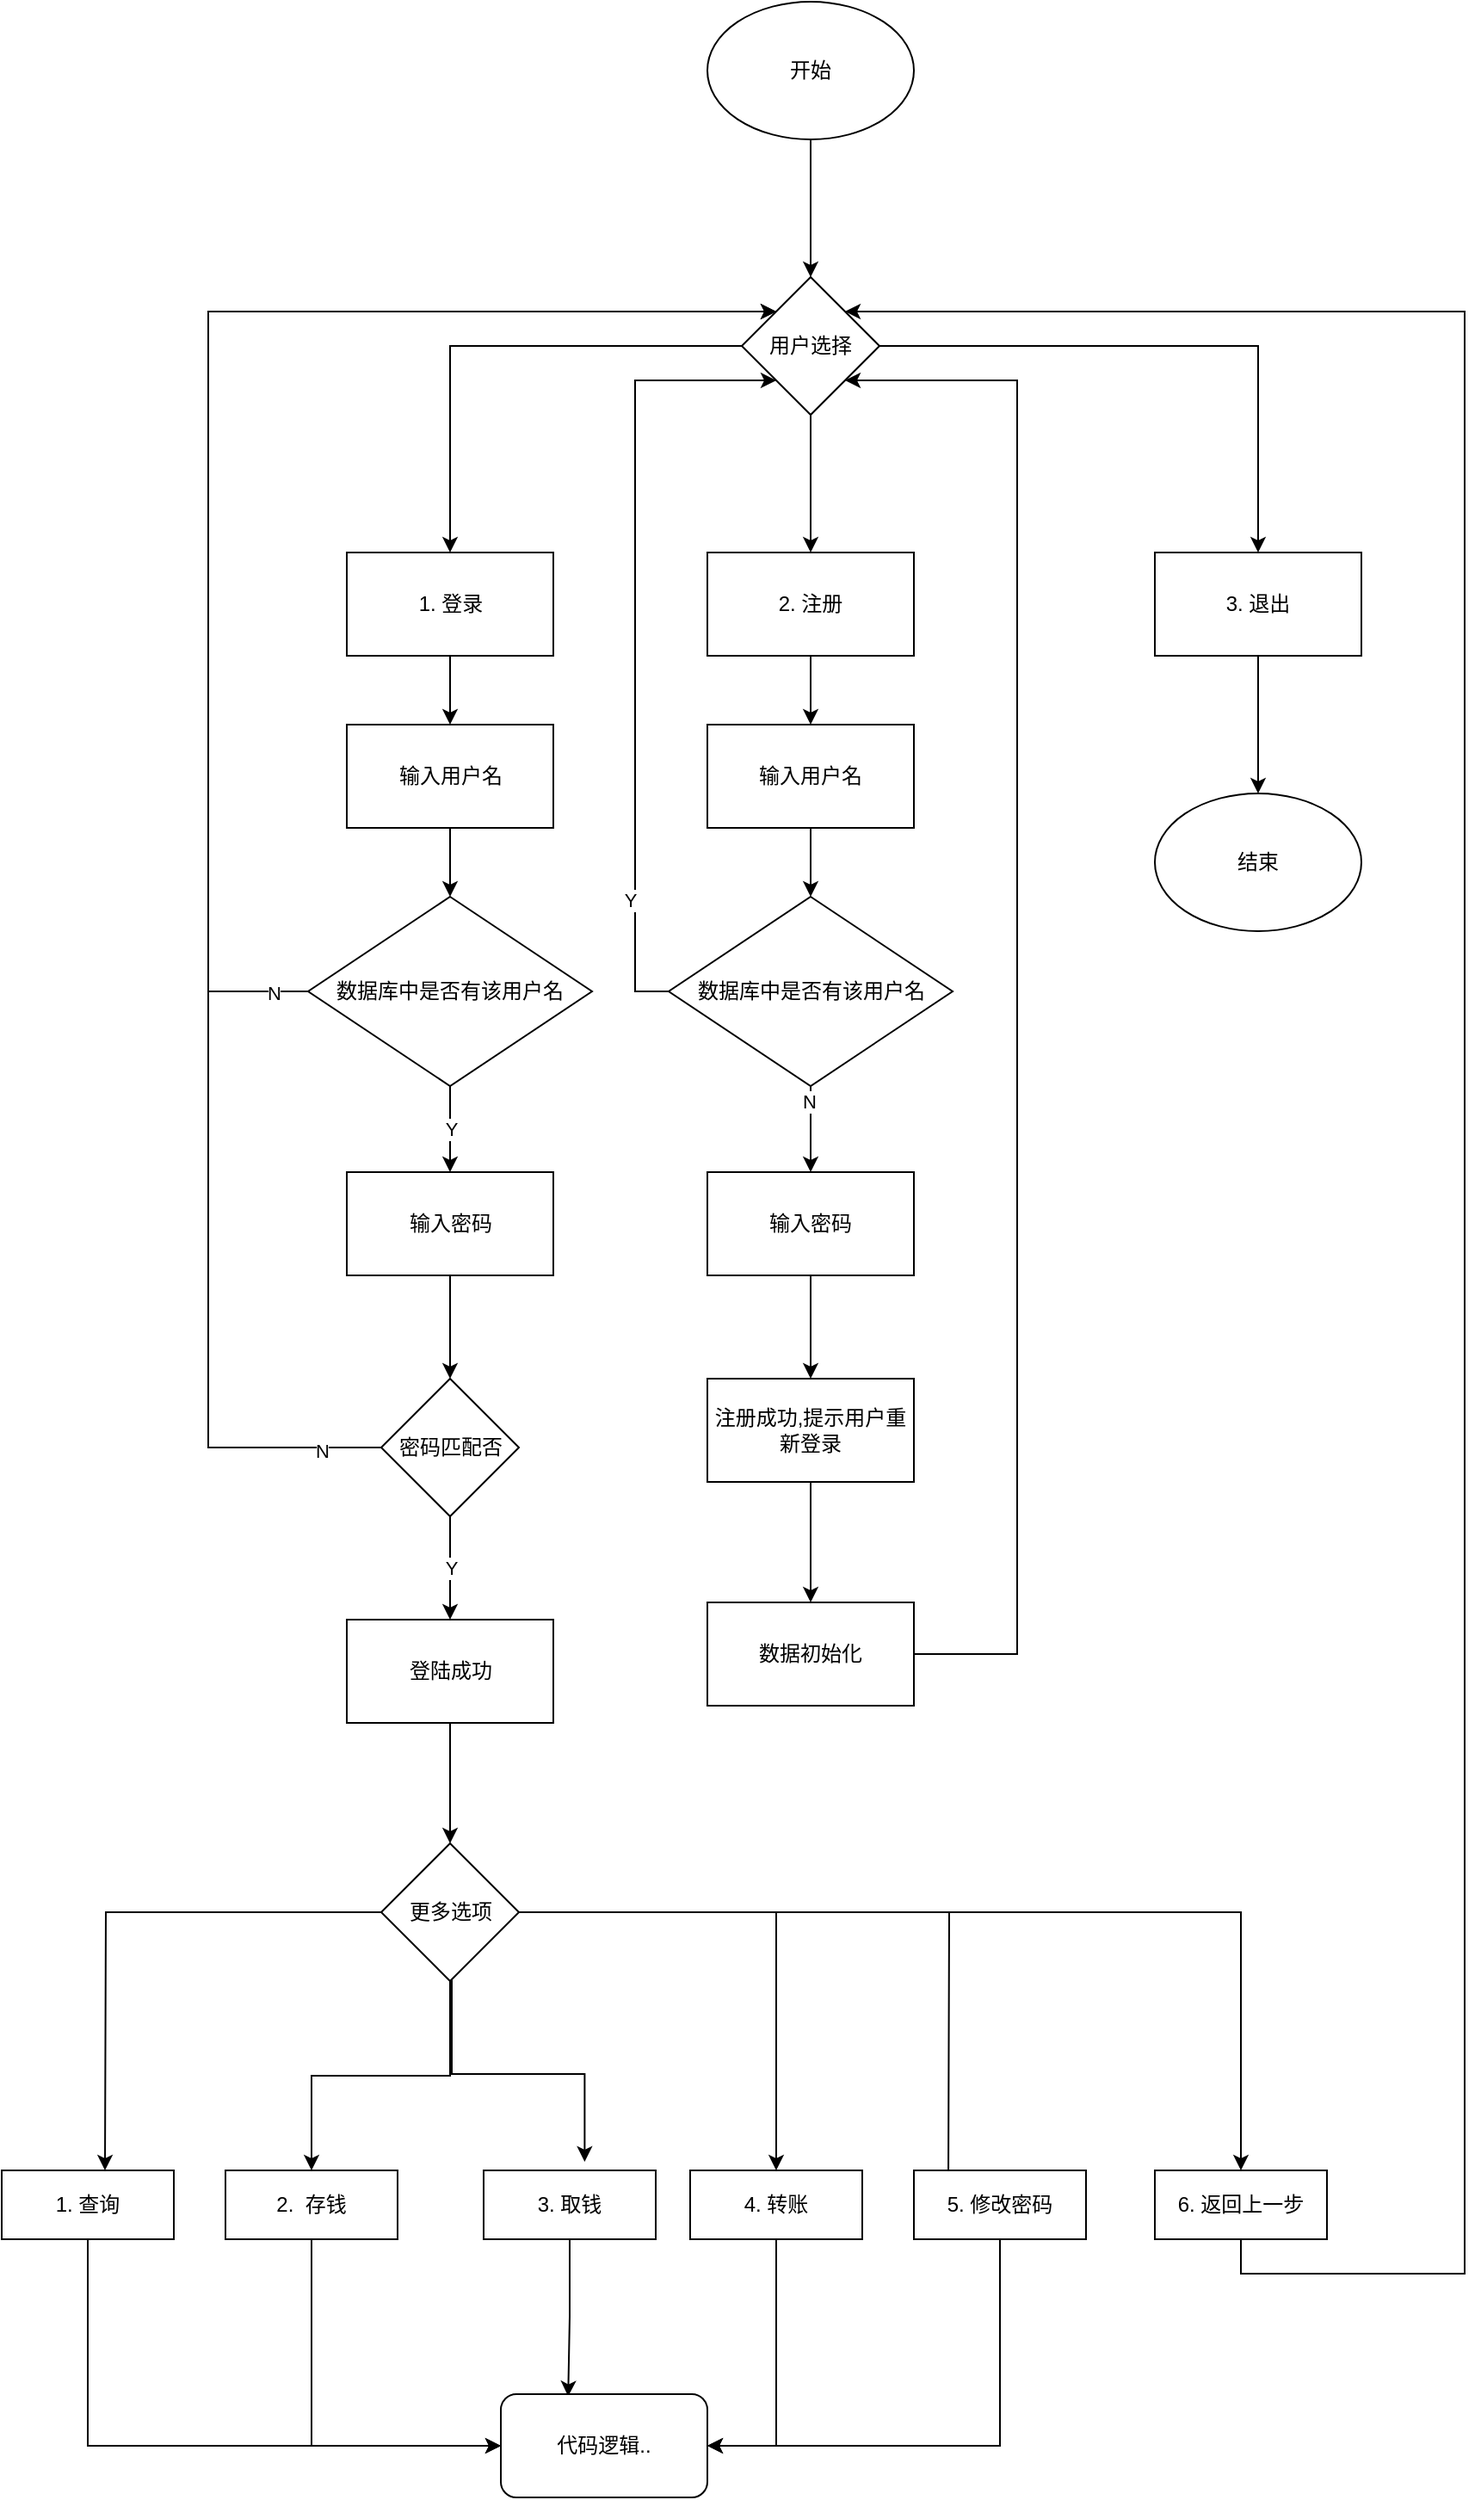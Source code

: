 <mxfile>
    <diagram id="nTRdMLFzVKmg18lP0fmW" name="第 1 页">
        <mxGraphModel dx="2221" dy="945" grid="1" gridSize="10" guides="1" tooltips="1" connect="1" arrows="1" fold="1" page="1" pageScale="1" pageWidth="827" pageHeight="1169" math="0" shadow="0">
            <root>
                <mxCell id="0"/>
                <mxCell id="1" parent="0"/>
                <mxCell id="46" style="edgeStyle=orthogonalEdgeStyle;rounded=0;orthogonalLoop=1;jettySize=auto;html=1;exitX=0.5;exitY=1;exitDx=0;exitDy=0;entryX=0.5;entryY=0;entryDx=0;entryDy=0;" edge="1" parent="1" source="2" target="3">
                    <mxGeometry relative="1" as="geometry"/>
                </mxCell>
                <mxCell id="2" value="开始" style="ellipse;whiteSpace=wrap;html=1;" vertex="1" parent="1">
                    <mxGeometry x="350" y="30" width="120" height="80" as="geometry"/>
                </mxCell>
                <mxCell id="9" value="" style="edgeStyle=orthogonalEdgeStyle;rounded=0;orthogonalLoop=1;jettySize=auto;html=1;" edge="1" parent="1" source="3" target="8">
                    <mxGeometry relative="1" as="geometry"/>
                </mxCell>
                <mxCell id="11" value="" style="edgeStyle=orthogonalEdgeStyle;rounded=0;orthogonalLoop=1;jettySize=auto;html=1;" edge="1" parent="1" source="3" target="10">
                    <mxGeometry relative="1" as="geometry"/>
                </mxCell>
                <mxCell id="13" value="" style="edgeStyle=orthogonalEdgeStyle;rounded=0;orthogonalLoop=1;jettySize=auto;html=1;" edge="1" parent="1" source="3" target="12">
                    <mxGeometry relative="1" as="geometry"/>
                </mxCell>
                <mxCell id="3" value="用户选择" style="rhombus;whiteSpace=wrap;html=1;" vertex="1" parent="1">
                    <mxGeometry x="370" y="190" width="80" height="80" as="geometry"/>
                </mxCell>
                <mxCell id="15" value="" style="edgeStyle=orthogonalEdgeStyle;rounded=0;orthogonalLoop=1;jettySize=auto;html=1;" edge="1" parent="1" source="8" target="14">
                    <mxGeometry relative="1" as="geometry"/>
                </mxCell>
                <mxCell id="8" value="1.&amp;nbsp;登录" style="whiteSpace=wrap;html=1;" vertex="1" parent="1">
                    <mxGeometry x="140.5" y="350" width="120" height="60" as="geometry"/>
                </mxCell>
                <mxCell id="31" value="" style="edgeStyle=orthogonalEdgeStyle;rounded=0;orthogonalLoop=1;jettySize=auto;html=1;" edge="1" parent="1" source="10" target="30">
                    <mxGeometry relative="1" as="geometry"/>
                </mxCell>
                <mxCell id="10" value="2.&amp;nbsp;注册" style="whiteSpace=wrap;html=1;" vertex="1" parent="1">
                    <mxGeometry x="350" y="350" width="120" height="60" as="geometry"/>
                </mxCell>
                <mxCell id="75" style="edgeStyle=orthogonalEdgeStyle;rounded=0;orthogonalLoop=1;jettySize=auto;html=1;exitX=0.5;exitY=1;exitDx=0;exitDy=0;" edge="1" parent="1" source="12">
                    <mxGeometry relative="1" as="geometry">
                        <mxPoint x="670" y="490" as="targetPoint"/>
                    </mxGeometry>
                </mxCell>
                <mxCell id="12" value="3.&amp;nbsp;退出" style="whiteSpace=wrap;html=1;" vertex="1" parent="1">
                    <mxGeometry x="610" y="350" width="120" height="60" as="geometry"/>
                </mxCell>
                <mxCell id="17" value="" style="edgeStyle=orthogonalEdgeStyle;rounded=0;orthogonalLoop=1;jettySize=auto;html=1;" edge="1" parent="1" source="14" target="16">
                    <mxGeometry relative="1" as="geometry"/>
                </mxCell>
                <mxCell id="14" value="输入用户名" style="whiteSpace=wrap;html=1;" vertex="1" parent="1">
                    <mxGeometry x="140.5" y="450" width="120" height="60" as="geometry"/>
                </mxCell>
                <mxCell id="19" value="Y" style="edgeStyle=orthogonalEdgeStyle;rounded=0;orthogonalLoop=1;jettySize=auto;html=1;" edge="1" parent="1" source="16" target="18">
                    <mxGeometry relative="1" as="geometry"/>
                </mxCell>
                <mxCell id="27" style="edgeStyle=orthogonalEdgeStyle;rounded=0;orthogonalLoop=1;jettySize=auto;html=1;exitX=0;exitY=0.5;exitDx=0;exitDy=0;" edge="1" parent="1" source="16">
                    <mxGeometry relative="1" as="geometry">
                        <mxPoint x="390" y="210" as="targetPoint"/>
                        <Array as="points">
                            <mxPoint x="60" y="605"/>
                            <mxPoint x="60" y="210"/>
                            <mxPoint x="390" y="210"/>
                        </Array>
                    </mxGeometry>
                </mxCell>
                <mxCell id="28" value="N" style="edgeLabel;html=1;align=center;verticalAlign=middle;resizable=0;points=[];" vertex="1" connectable="0" parent="27">
                    <mxGeometry x="-0.947" y="1" relative="1" as="geometry">
                        <mxPoint as="offset"/>
                    </mxGeometry>
                </mxCell>
                <mxCell id="16" value="数据库中是否有该用户名" style="rhombus;whiteSpace=wrap;html=1;" vertex="1" parent="1">
                    <mxGeometry x="118" y="550" width="165" height="110" as="geometry"/>
                </mxCell>
                <mxCell id="21" value="" style="edgeStyle=orthogonalEdgeStyle;rounded=0;orthogonalLoop=1;jettySize=auto;html=1;" edge="1" parent="1" source="18" target="20">
                    <mxGeometry relative="1" as="geometry"/>
                </mxCell>
                <mxCell id="18" value="输入密码" style="whiteSpace=wrap;html=1;" vertex="1" parent="1">
                    <mxGeometry x="140.5" y="710" width="120" height="60" as="geometry"/>
                </mxCell>
                <mxCell id="23" value="Y" style="edgeStyle=orthogonalEdgeStyle;rounded=0;orthogonalLoop=1;jettySize=auto;html=1;" edge="1" parent="1" source="20" target="22">
                    <mxGeometry relative="1" as="geometry"/>
                </mxCell>
                <mxCell id="26" style="edgeStyle=orthogonalEdgeStyle;rounded=0;orthogonalLoop=1;jettySize=auto;html=1;exitX=0;exitY=0.5;exitDx=0;exitDy=0;entryX=0;entryY=0;entryDx=0;entryDy=0;" edge="1" parent="1" source="20" target="3">
                    <mxGeometry relative="1" as="geometry">
                        <mxPoint x="390" y="250" as="targetPoint"/>
                        <Array as="points">
                            <mxPoint x="60" y="870"/>
                            <mxPoint x="60" y="210"/>
                        </Array>
                    </mxGeometry>
                </mxCell>
                <mxCell id="29" value="N" style="edgeLabel;html=1;align=center;verticalAlign=middle;resizable=0;points=[];" vertex="1" connectable="0" parent="26">
                    <mxGeometry x="-0.936" y="2" relative="1" as="geometry">
                        <mxPoint as="offset"/>
                    </mxGeometry>
                </mxCell>
                <mxCell id="20" value="密码匹配否" style="rhombus;whiteSpace=wrap;html=1;" vertex="1" parent="1">
                    <mxGeometry x="160.5" y="830" width="80" height="80" as="geometry"/>
                </mxCell>
                <mxCell id="48" value="" style="edgeStyle=orthogonalEdgeStyle;rounded=0;orthogonalLoop=1;jettySize=auto;html=1;" edge="1" parent="1" source="22" target="47">
                    <mxGeometry relative="1" as="geometry"/>
                </mxCell>
                <mxCell id="22" value="登陆成功" style="whiteSpace=wrap;html=1;" vertex="1" parent="1">
                    <mxGeometry x="140.5" y="970" width="120" height="60" as="geometry"/>
                </mxCell>
                <mxCell id="35" style="edgeStyle=orthogonalEdgeStyle;rounded=0;orthogonalLoop=1;jettySize=auto;html=1;exitX=0.5;exitY=1;exitDx=0;exitDy=0;" edge="1" parent="1" source="30" target="34">
                    <mxGeometry relative="1" as="geometry"/>
                </mxCell>
                <mxCell id="30" value="输入用户名" style="whiteSpace=wrap;html=1;" vertex="1" parent="1">
                    <mxGeometry x="350" y="450" width="120" height="60" as="geometry"/>
                </mxCell>
                <mxCell id="37" value="" style="edgeStyle=orthogonalEdgeStyle;rounded=0;orthogonalLoop=1;jettySize=auto;html=1;" edge="1" parent="1" source="34" target="36">
                    <mxGeometry relative="1" as="geometry"/>
                </mxCell>
                <mxCell id="44" value="N" style="edgeLabel;html=1;align=center;verticalAlign=middle;resizable=0;points=[];" vertex="1" connectable="0" parent="37">
                    <mxGeometry x="-0.649" y="-1" relative="1" as="geometry">
                        <mxPoint as="offset"/>
                    </mxGeometry>
                </mxCell>
                <mxCell id="42" style="edgeStyle=orthogonalEdgeStyle;rounded=0;orthogonalLoop=1;jettySize=auto;html=1;exitX=0;exitY=0.5;exitDx=0;exitDy=0;entryX=0;entryY=1;entryDx=0;entryDy=0;" edge="1" parent="1" source="34" target="3">
                    <mxGeometry relative="1" as="geometry">
                        <mxPoint x="390" y="210" as="targetPoint"/>
                        <Array as="points">
                            <mxPoint x="308" y="605"/>
                            <mxPoint x="308" y="250"/>
                        </Array>
                    </mxGeometry>
                </mxCell>
                <mxCell id="43" value="Y" style="edgeLabel;html=1;align=center;verticalAlign=middle;resizable=0;points=[];" vertex="1" connectable="0" parent="42">
                    <mxGeometry x="-0.683" y="3" relative="1" as="geometry">
                        <mxPoint as="offset"/>
                    </mxGeometry>
                </mxCell>
                <mxCell id="34" value="数据库中是否有该用户名" style="rhombus;whiteSpace=wrap;html=1;" vertex="1" parent="1">
                    <mxGeometry x="327.5" y="550" width="165" height="110" as="geometry"/>
                </mxCell>
                <mxCell id="39" value="" style="edgeStyle=orthogonalEdgeStyle;rounded=0;orthogonalLoop=1;jettySize=auto;html=1;" edge="1" parent="1" source="36" target="38">
                    <mxGeometry relative="1" as="geometry"/>
                </mxCell>
                <mxCell id="36" value="输入密码" style="whiteSpace=wrap;html=1;" vertex="1" parent="1">
                    <mxGeometry x="350" y="710" width="120" height="60" as="geometry"/>
                </mxCell>
                <mxCell id="41" value="" style="edgeStyle=orthogonalEdgeStyle;rounded=0;orthogonalLoop=1;jettySize=auto;html=1;" edge="1" parent="1" source="38" target="40">
                    <mxGeometry relative="1" as="geometry"/>
                </mxCell>
                <mxCell id="38" value="注册成功,提示用户重新登录" style="whiteSpace=wrap;html=1;" vertex="1" parent="1">
                    <mxGeometry x="350" y="830" width="120" height="60" as="geometry"/>
                </mxCell>
                <mxCell id="45" style="edgeStyle=orthogonalEdgeStyle;rounded=0;orthogonalLoop=1;jettySize=auto;html=1;exitX=1;exitY=0.5;exitDx=0;exitDy=0;entryX=1;entryY=1;entryDx=0;entryDy=0;" edge="1" parent="1" source="40" target="3">
                    <mxGeometry relative="1" as="geometry">
                        <Array as="points">
                            <mxPoint x="530" y="990"/>
                            <mxPoint x="530" y="250"/>
                        </Array>
                    </mxGeometry>
                </mxCell>
                <mxCell id="40" value="数据初始化" style="whiteSpace=wrap;html=1;" vertex="1" parent="1">
                    <mxGeometry x="350" y="960" width="120" height="60" as="geometry"/>
                </mxCell>
                <mxCell id="49" style="edgeStyle=orthogonalEdgeStyle;rounded=0;orthogonalLoop=1;jettySize=auto;html=1;exitX=0;exitY=0.5;exitDx=0;exitDy=0;" edge="1" parent="1" source="47">
                    <mxGeometry relative="1" as="geometry">
                        <mxPoint y="1290" as="targetPoint"/>
                    </mxGeometry>
                </mxCell>
                <mxCell id="53" value="" style="edgeStyle=orthogonalEdgeStyle;rounded=0;orthogonalLoop=1;jettySize=auto;html=1;entryX=0.5;entryY=0;entryDx=0;entryDy=0;" edge="1" parent="1" source="47" target="62">
                    <mxGeometry relative="1" as="geometry">
                        <mxPoint x="120" y="1270" as="targetPoint"/>
                    </mxGeometry>
                </mxCell>
                <mxCell id="55" value="" style="edgeStyle=orthogonalEdgeStyle;rounded=0;orthogonalLoop=1;jettySize=auto;html=1;exitX=0.5;exitY=1;exitDx=0;exitDy=0;entryX=0.577;entryY=0.025;entryDx=0;entryDy=0;entryPerimeter=0;" edge="1" parent="1">
                    <mxGeometry relative="1" as="geometry">
                        <mxPoint x="201.5" y="1174" as="sourcePoint"/>
                        <mxPoint x="278.7" y="1285" as="targetPoint"/>
                        <Array as="points">
                            <mxPoint x="202" y="1234"/>
                            <mxPoint x="279" y="1234"/>
                        </Array>
                    </mxGeometry>
                </mxCell>
                <mxCell id="58" value="" style="edgeStyle=orthogonalEdgeStyle;rounded=0;orthogonalLoop=1;jettySize=auto;html=1;entryX=0.5;entryY=0;entryDx=0;entryDy=0;" edge="1" parent="1" source="47" target="64">
                    <mxGeometry relative="1" as="geometry">
                        <mxPoint x="380" y="1210" as="targetPoint"/>
                    </mxGeometry>
                </mxCell>
                <mxCell id="60" value="" style="edgeStyle=orthogonalEdgeStyle;rounded=0;orthogonalLoop=1;jettySize=auto;html=1;" edge="1" parent="1" source="47">
                    <mxGeometry relative="1" as="geometry">
                        <mxPoint x="490" y="1300" as="targetPoint"/>
                    </mxGeometry>
                </mxCell>
                <mxCell id="66" style="edgeStyle=orthogonalEdgeStyle;rounded=0;orthogonalLoop=1;jettySize=auto;html=1;exitX=1;exitY=0.5;exitDx=0;exitDy=0;entryX=0.5;entryY=0;entryDx=0;entryDy=0;" edge="1" parent="1" source="47" target="61">
                    <mxGeometry relative="1" as="geometry"/>
                </mxCell>
                <mxCell id="47" value="更多选项" style="rhombus;whiteSpace=wrap;html=1;" vertex="1" parent="1">
                    <mxGeometry x="160.5" y="1100" width="80" height="80" as="geometry"/>
                </mxCell>
                <mxCell id="68" style="edgeStyle=orthogonalEdgeStyle;rounded=0;orthogonalLoop=1;jettySize=auto;html=1;exitX=0.5;exitY=1;exitDx=0;exitDy=0;entryX=0;entryY=0.5;entryDx=0;entryDy=0;" edge="1" parent="1" source="50" target="67">
                    <mxGeometry relative="1" as="geometry"/>
                </mxCell>
                <mxCell id="50" value="1. 查询" style="rounded=0;whiteSpace=wrap;html=1;" vertex="1" parent="1">
                    <mxGeometry x="-60" y="1290" width="100" height="40" as="geometry"/>
                </mxCell>
                <mxCell id="74" style="edgeStyle=orthogonalEdgeStyle;rounded=0;orthogonalLoop=1;jettySize=auto;html=1;exitX=0.5;exitY=1;exitDx=0;exitDy=0;entryX=1;entryY=0;entryDx=0;entryDy=0;" edge="1" parent="1" source="61" target="3">
                    <mxGeometry relative="1" as="geometry">
                        <Array as="points">
                            <mxPoint x="660" y="1350"/>
                            <mxPoint x="790" y="1350"/>
                            <mxPoint x="790" y="210"/>
                        </Array>
                    </mxGeometry>
                </mxCell>
                <mxCell id="61" value="6.&amp;nbsp;返回上一步" style="rounded=0;whiteSpace=wrap;html=1;" vertex="1" parent="1">
                    <mxGeometry x="610" y="1290" width="100" height="40" as="geometry"/>
                </mxCell>
                <mxCell id="69" style="edgeStyle=orthogonalEdgeStyle;rounded=0;orthogonalLoop=1;jettySize=auto;html=1;exitX=0.5;exitY=1;exitDx=0;exitDy=0;entryX=0;entryY=0.5;entryDx=0;entryDy=0;" edge="1" parent="1" source="62" target="67">
                    <mxGeometry relative="1" as="geometry"/>
                </mxCell>
                <mxCell id="62" value="2.&amp;nbsp; 存钱" style="whiteSpace=wrap;html=1;" vertex="1" parent="1">
                    <mxGeometry x="70" y="1290" width="100" height="40" as="geometry"/>
                </mxCell>
                <mxCell id="70" style="edgeStyle=orthogonalEdgeStyle;rounded=0;orthogonalLoop=1;jettySize=auto;html=1;exitX=0.5;exitY=1;exitDx=0;exitDy=0;entryX=0.326;entryY=0.021;entryDx=0;entryDy=0;entryPerimeter=0;" edge="1" parent="1" source="63" target="67">
                    <mxGeometry relative="1" as="geometry"/>
                </mxCell>
                <mxCell id="63" value="3.&amp;nbsp;取钱" style="whiteSpace=wrap;html=1;" vertex="1" parent="1">
                    <mxGeometry x="220" y="1290" width="100" height="40" as="geometry"/>
                </mxCell>
                <mxCell id="71" style="edgeStyle=orthogonalEdgeStyle;rounded=0;orthogonalLoop=1;jettySize=auto;html=1;exitX=0.5;exitY=1;exitDx=0;exitDy=0;entryX=1;entryY=0.5;entryDx=0;entryDy=0;" edge="1" parent="1" source="64" target="67">
                    <mxGeometry relative="1" as="geometry"/>
                </mxCell>
                <mxCell id="64" value="4.&amp;nbsp;转账" style="whiteSpace=wrap;html=1;" vertex="1" parent="1">
                    <mxGeometry x="340" y="1290" width="100" height="40" as="geometry"/>
                </mxCell>
                <mxCell id="72" style="edgeStyle=orthogonalEdgeStyle;rounded=0;orthogonalLoop=1;jettySize=auto;html=1;exitX=0.5;exitY=1;exitDx=0;exitDy=0;entryX=1;entryY=0.5;entryDx=0;entryDy=0;" edge="1" parent="1" source="65" target="67">
                    <mxGeometry relative="1" as="geometry"/>
                </mxCell>
                <mxCell id="65" value="5.&amp;nbsp;修改密码" style="whiteSpace=wrap;html=1;" vertex="1" parent="1">
                    <mxGeometry x="470" y="1290" width="100" height="40" as="geometry"/>
                </mxCell>
                <mxCell id="67" value="代码逻辑.." style="rounded=1;whiteSpace=wrap;html=1;" vertex="1" parent="1">
                    <mxGeometry x="230" y="1420" width="120" height="60" as="geometry"/>
                </mxCell>
                <mxCell id="76" value="结束" style="ellipse;whiteSpace=wrap;html=1;" vertex="1" parent="1">
                    <mxGeometry x="610" y="490" width="120" height="80" as="geometry"/>
                </mxCell>
            </root>
        </mxGraphModel>
    </diagram>
</mxfile>